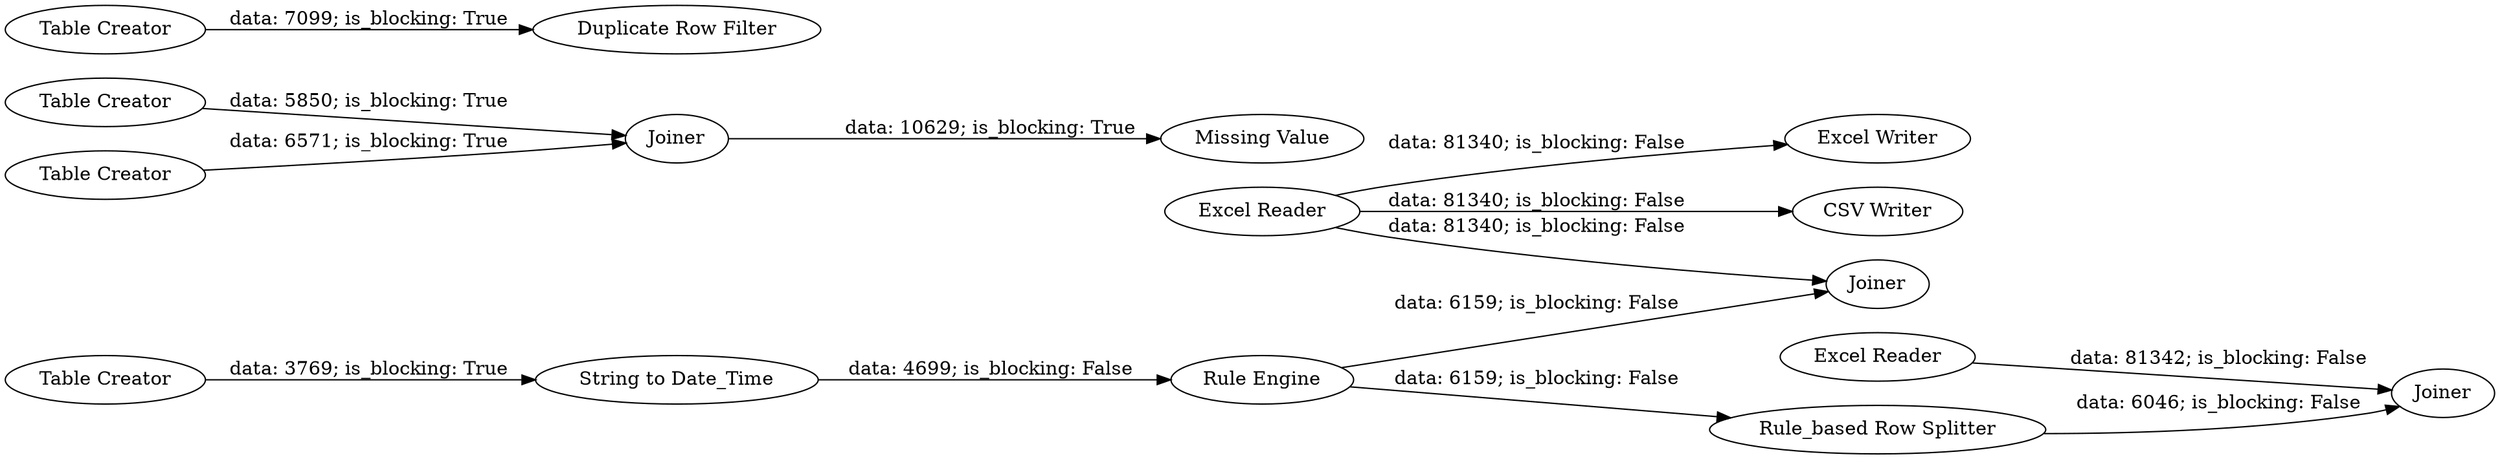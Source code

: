 digraph {
	"-3610934430215151003_20" [label="Excel Writer"]
	"-3610934430215151003_21" [label="CSV Writer"]
	"-3610934430215151003_4" [label="Table Creator"]
	"-3610934430215151003_8" [label=Joiner]
	"-3610934430215151003_23" [label=Joiner]
	"-3610934430215151003_12" [label="Table Creator"]
	"-3610934430215151003_6" [label="Rule Engine"]
	"-3610934430215151003_1" [label="Excel Reader"]
	"-3610934430215151003_13" [label=Joiner]
	"-3610934430215151003_22" [label="Excel Reader"]
	"-3610934430215151003_14" [label="Missing Value"]
	"-3610934430215151003_7" [label="String to Date_Time"]
	"-3610934430215151003_10" [label="Rule_based Row Splitter"]
	"-3610934430215151003_17" [label="Duplicate Row Filter"]
	"-3610934430215151003_18" [label="Table Creator"]
	"-3610934430215151003_11" [label="Table Creator"]
	"-3610934430215151003_22" -> "-3610934430215151003_23" [label="data: 81342; is_blocking: False"]
	"-3610934430215151003_7" -> "-3610934430215151003_6" [label="data: 4699; is_blocking: False"]
	"-3610934430215151003_6" -> "-3610934430215151003_10" [label="data: 6159; is_blocking: False"]
	"-3610934430215151003_11" -> "-3610934430215151003_13" [label="data: 6571; is_blocking: True"]
	"-3610934430215151003_6" -> "-3610934430215151003_8" [label="data: 6159; is_blocking: False"]
	"-3610934430215151003_12" -> "-3610934430215151003_13" [label="data: 5850; is_blocking: True"]
	"-3610934430215151003_18" -> "-3610934430215151003_17" [label="data: 7099; is_blocking: True"]
	"-3610934430215151003_1" -> "-3610934430215151003_8" [label="data: 81340; is_blocking: False"]
	"-3610934430215151003_1" -> "-3610934430215151003_20" [label="data: 81340; is_blocking: False"]
	"-3610934430215151003_4" -> "-3610934430215151003_7" [label="data: 3769; is_blocking: True"]
	"-3610934430215151003_1" -> "-3610934430215151003_21" [label="data: 81340; is_blocking: False"]
	"-3610934430215151003_10" -> "-3610934430215151003_23" [label="data: 6046; is_blocking: False"]
	"-3610934430215151003_13" -> "-3610934430215151003_14" [label="data: 10629; is_blocking: True"]
	rankdir=LR
}
